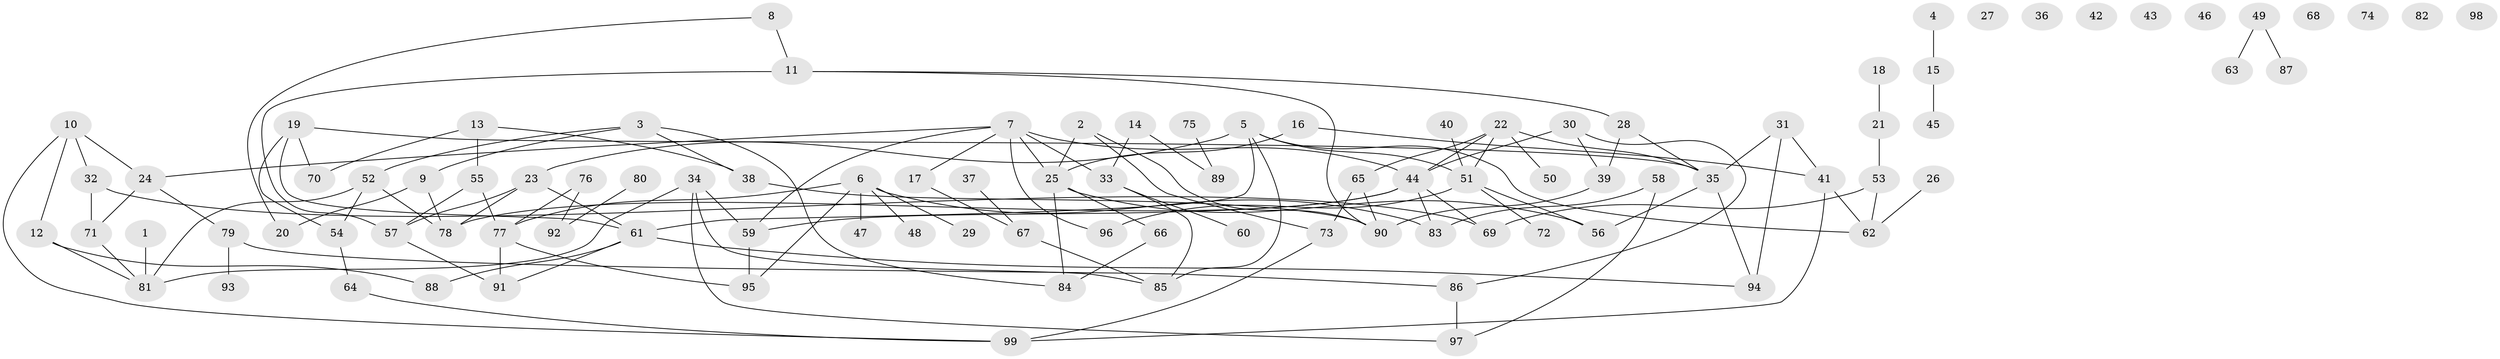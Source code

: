 // Generated by graph-tools (version 1.1) at 2025/12/03/09/25 04:12:54]
// undirected, 99 vertices, 133 edges
graph export_dot {
graph [start="1"]
  node [color=gray90,style=filled];
  1;
  2;
  3;
  4;
  5;
  6;
  7;
  8;
  9;
  10;
  11;
  12;
  13;
  14;
  15;
  16;
  17;
  18;
  19;
  20;
  21;
  22;
  23;
  24;
  25;
  26;
  27;
  28;
  29;
  30;
  31;
  32;
  33;
  34;
  35;
  36;
  37;
  38;
  39;
  40;
  41;
  42;
  43;
  44;
  45;
  46;
  47;
  48;
  49;
  50;
  51;
  52;
  53;
  54;
  55;
  56;
  57;
  58;
  59;
  60;
  61;
  62;
  63;
  64;
  65;
  66;
  67;
  68;
  69;
  70;
  71;
  72;
  73;
  74;
  75;
  76;
  77;
  78;
  79;
  80;
  81;
  82;
  83;
  84;
  85;
  86;
  87;
  88;
  89;
  90;
  91;
  92;
  93;
  94;
  95;
  96;
  97;
  98;
  99;
  1 -- 81;
  2 -- 25;
  2 -- 73;
  2 -- 90;
  3 -- 9;
  3 -- 38;
  3 -- 52;
  3 -- 84;
  4 -- 15;
  5 -- 23;
  5 -- 51;
  5 -- 61;
  5 -- 62;
  5 -- 85;
  6 -- 29;
  6 -- 47;
  6 -- 48;
  6 -- 77;
  6 -- 83;
  6 -- 95;
  7 -- 17;
  7 -- 24;
  7 -- 25;
  7 -- 33;
  7 -- 44;
  7 -- 59;
  7 -- 96;
  8 -- 11;
  8 -- 20;
  9 -- 20;
  9 -- 78;
  10 -- 12;
  10 -- 24;
  10 -- 32;
  10 -- 99;
  11 -- 28;
  11 -- 57;
  11 -- 90;
  12 -- 81;
  12 -- 88;
  13 -- 38;
  13 -- 55;
  13 -- 70;
  14 -- 33;
  14 -- 89;
  15 -- 45;
  16 -- 25;
  16 -- 41;
  17 -- 67;
  18 -- 21;
  19 -- 35;
  19 -- 54;
  19 -- 61;
  19 -- 70;
  21 -- 53;
  22 -- 35;
  22 -- 44;
  22 -- 50;
  22 -- 51;
  22 -- 65;
  23 -- 57;
  23 -- 61;
  23 -- 78;
  24 -- 71;
  24 -- 79;
  25 -- 56;
  25 -- 66;
  25 -- 84;
  26 -- 62;
  28 -- 35;
  28 -- 39;
  30 -- 39;
  30 -- 44;
  30 -- 86;
  31 -- 35;
  31 -- 41;
  31 -- 94;
  32 -- 69;
  32 -- 71;
  33 -- 60;
  33 -- 85;
  34 -- 59;
  34 -- 81;
  34 -- 85;
  34 -- 97;
  35 -- 56;
  35 -- 94;
  37 -- 67;
  38 -- 90;
  39 -- 90;
  40 -- 51;
  41 -- 62;
  41 -- 99;
  44 -- 59;
  44 -- 69;
  44 -- 78;
  44 -- 83;
  49 -- 63;
  49 -- 87;
  51 -- 56;
  51 -- 72;
  51 -- 96;
  52 -- 54;
  52 -- 78;
  52 -- 81;
  53 -- 62;
  53 -- 69;
  54 -- 64;
  55 -- 57;
  55 -- 77;
  57 -- 91;
  58 -- 83;
  58 -- 97;
  59 -- 95;
  61 -- 88;
  61 -- 91;
  61 -- 94;
  64 -- 99;
  65 -- 73;
  65 -- 90;
  66 -- 84;
  67 -- 85;
  71 -- 81;
  73 -- 99;
  75 -- 89;
  76 -- 77;
  76 -- 92;
  77 -- 91;
  77 -- 95;
  79 -- 86;
  79 -- 93;
  80 -- 92;
  86 -- 97;
}

